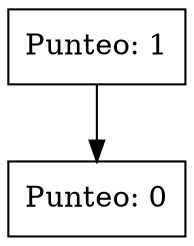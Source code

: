 digraph G{
node0[shape = record,label = "Punteo: 1"];
node1[shape = record,label = "Punteo: 0"];
node0->node1}
